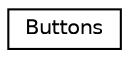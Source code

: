 digraph "Graphical Class Hierarchy"
{
 // LATEX_PDF_SIZE
  edge [fontname="Helvetica",fontsize="10",labelfontname="Helvetica",labelfontsize="10"];
  node [fontname="Helvetica",fontsize="10",shape=record];
  rankdir="LR";
  Node0 [label="Buttons",height=0.2,width=0.4,color="black", fillcolor="white", style="filled",URL="$classbuttons_1_1Buttons.html",tooltip=" "];
}

